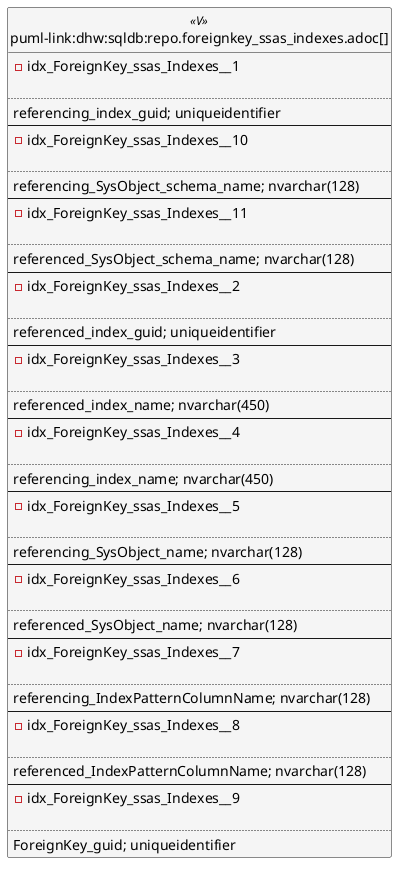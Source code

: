 @startuml
left to right direction
'top to bottom direction
hide circle
'avoide "." issues:
set namespaceSeparator none


skinparam class {
  BackgroundColor White
  BackgroundColor<<FN>> Yellow
  BackgroundColor<<FS>> Yellow
  BackgroundColor<<FT>> LightGray
  BackgroundColor<<IF>> Yellow
  BackgroundColor<<IS>> Yellow
  BackgroundColor<<P>> Aqua
  BackgroundColor<<PC>> Aqua
  BackgroundColor<<SN>> Yellow
  BackgroundColor<<SO>> SlateBlue
  BackgroundColor<<TF>> LightGray
  BackgroundColor<<TR>> Tomato
  BackgroundColor<<U>> White
  BackgroundColor<<V>> WhiteSmoke
  BackgroundColor<<X>> Aqua
  BackgroundColor<<external>> AliceBlue
}


entity "puml-link:dhw:sqldb:repo.foreignkey_ssas_indexes.adoc[]" as repo.ForeignKey_ssas_Indexes << V >> {
- idx_ForeignKey_ssas_Indexes__1

..
referencing_index_guid; uniqueidentifier
--
- idx_ForeignKey_ssas_Indexes__10

..
referencing_SysObject_schema_name; nvarchar(128)
--
- idx_ForeignKey_ssas_Indexes__11

..
referenced_SysObject_schema_name; nvarchar(128)
--
- idx_ForeignKey_ssas_Indexes__2

..
referenced_index_guid; uniqueidentifier
--
- idx_ForeignKey_ssas_Indexes__3

..
referenced_index_name; nvarchar(450)
--
- idx_ForeignKey_ssas_Indexes__4

..
referencing_index_name; nvarchar(450)
--
- idx_ForeignKey_ssas_Indexes__5

..
referencing_SysObject_name; nvarchar(128)
--
- idx_ForeignKey_ssas_Indexes__6

..
referenced_SysObject_name; nvarchar(128)
--
- idx_ForeignKey_ssas_Indexes__7

..
referencing_IndexPatternColumnName; nvarchar(128)
--
- idx_ForeignKey_ssas_Indexes__8

..
referenced_IndexPatternColumnName; nvarchar(128)
--
- idx_ForeignKey_ssas_Indexes__9

..
ForeignKey_guid; uniqueidentifier
}


@enduml

